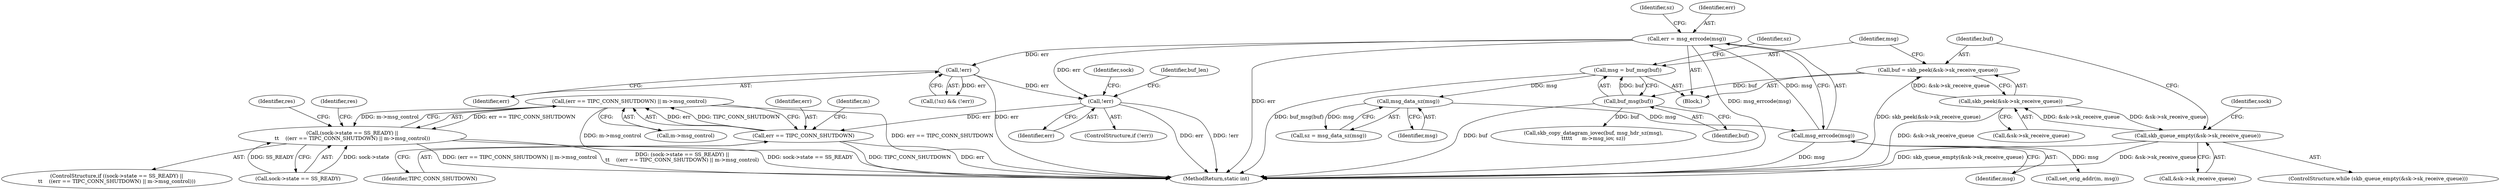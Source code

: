 digraph "0_linux_60085c3d009b0df252547adb336d1ccca5ce52ec@pointer" {
"1000297" [label="(Call,(err == TIPC_CONN_SHUTDOWN) || m->msg_control)"];
"1000298" [label="(Call,err == TIPC_CONN_SHUTDOWN)"];
"1000255" [label="(Call,!err)"];
"1000236" [label="(Call,!err)"];
"1000228" [label="(Call,err = msg_errcode(msg))"];
"1000230" [label="(Call,msg_errcode(msg))"];
"1000226" [label="(Call,msg_data_sz(msg))"];
"1000220" [label="(Call,msg = buf_msg(buf))"];
"1000222" [label="(Call,buf_msg(buf))"];
"1000213" [label="(Call,buf = skb_peek(&sk->sk_receive_queue))"];
"1000215" [label="(Call,skb_peek(&sk->sk_receive_queue))"];
"1000169" [label="(Call,skb_queue_empty(&sk->sk_receive_queue))"];
"1000291" [label="(Call,(sock->state == SS_READY) ||\n\t\t    ((err == TIPC_CONN_SHUTDOWN) || m->msg_control))"];
"1000242" [label="(Call,set_orig_addr(m, msg))"];
"1000224" [label="(Call,sz = msg_data_sz(msg))"];
"1000230" [label="(Call,msg_errcode(msg))"];
"1000301" [label="(Call,m->msg_control)"];
"1000178" [label="(Identifier,sock)"];
"1000237" [label="(Identifier,err)"];
"1000290" [label="(ControlStructure,if ((sock->state == SS_READY) ||\n\t\t    ((err == TIPC_CONN_SHUTDOWN) || m->msg_control)))"];
"1000228" [label="(Call,err = msg_errcode(msg))"];
"1000222" [label="(Call,buf_msg(buf))"];
"1000225" [label="(Identifier,sz)"];
"1000261" [label="(Identifier,buf_len)"];
"1000256" [label="(Identifier,err)"];
"1000223" [label="(Identifier,buf)"];
"1000213" [label="(Call,buf = skb_peek(&sk->sk_receive_queue))"];
"1000298" [label="(Call,err == TIPC_CONN_SHUTDOWN)"];
"1000233" [label="(Call,(!sz) && (!err))"];
"1000297" [label="(Call,(err == TIPC_CONN_SHUTDOWN) || m->msg_control)"];
"1000227" [label="(Identifier,msg)"];
"1000255" [label="(Call,!err)"];
"1000274" [label="(Call,skb_copy_datagram_iovec(buf, msg_hdr_sz(msg),\n\t\t\t\t\t      m->msg_iov, sz))"];
"1000169" [label="(Call,skb_queue_empty(&sk->sk_receive_queue))"];
"1000216" [label="(Call,&sk->sk_receive_queue)"];
"1000346" [label="(MethodReturn,static int)"];
"1000291" [label="(Call,(sock->state == SS_READY) ||\n\t\t    ((err == TIPC_CONN_SHUTDOWN) || m->msg_control))"];
"1000214" [label="(Identifier,buf)"];
"1000235" [label="(Identifier,sz)"];
"1000309" [label="(Identifier,res)"];
"1000229" [label="(Identifier,err)"];
"1000221" [label="(Identifier,msg)"];
"1000226" [label="(Call,msg_data_sz(msg))"];
"1000170" [label="(Call,&sk->sk_receive_queue)"];
"1000292" [label="(Call,sock->state == SS_READY)"];
"1000254" [label="(ControlStructure,if (!err))"];
"1000215" [label="(Call,skb_peek(&sk->sk_receive_queue))"];
"1000300" [label="(Identifier,TIPC_CONN_SHUTDOWN)"];
"1000220" [label="(Call,msg = buf_msg(buf))"];
"1000168" [label="(ControlStructure,while (skb_queue_empty(&sk->sk_receive_queue)))"];
"1000236" [label="(Call,!err)"];
"1000115" [label="(Block,)"];
"1000299" [label="(Identifier,err)"];
"1000302" [label="(Identifier,m)"];
"1000294" [label="(Identifier,sock)"];
"1000305" [label="(Identifier,res)"];
"1000231" [label="(Identifier,msg)"];
"1000297" -> "1000291"  [label="AST: "];
"1000297" -> "1000298"  [label="CFG: "];
"1000297" -> "1000301"  [label="CFG: "];
"1000298" -> "1000297"  [label="AST: "];
"1000301" -> "1000297"  [label="AST: "];
"1000291" -> "1000297"  [label="CFG: "];
"1000297" -> "1000346"  [label="DDG: err == TIPC_CONN_SHUTDOWN"];
"1000297" -> "1000346"  [label="DDG: m->msg_control"];
"1000297" -> "1000291"  [label="DDG: err == TIPC_CONN_SHUTDOWN"];
"1000297" -> "1000291"  [label="DDG: m->msg_control"];
"1000298" -> "1000297"  [label="DDG: err"];
"1000298" -> "1000297"  [label="DDG: TIPC_CONN_SHUTDOWN"];
"1000298" -> "1000300"  [label="CFG: "];
"1000299" -> "1000298"  [label="AST: "];
"1000300" -> "1000298"  [label="AST: "];
"1000302" -> "1000298"  [label="CFG: "];
"1000298" -> "1000346"  [label="DDG: err"];
"1000298" -> "1000346"  [label="DDG: TIPC_CONN_SHUTDOWN"];
"1000255" -> "1000298"  [label="DDG: err"];
"1000255" -> "1000254"  [label="AST: "];
"1000255" -> "1000256"  [label="CFG: "];
"1000256" -> "1000255"  [label="AST: "];
"1000261" -> "1000255"  [label="CFG: "];
"1000294" -> "1000255"  [label="CFG: "];
"1000255" -> "1000346"  [label="DDG: !err"];
"1000255" -> "1000346"  [label="DDG: err"];
"1000236" -> "1000255"  [label="DDG: err"];
"1000228" -> "1000255"  [label="DDG: err"];
"1000236" -> "1000233"  [label="AST: "];
"1000236" -> "1000237"  [label="CFG: "];
"1000237" -> "1000236"  [label="AST: "];
"1000233" -> "1000236"  [label="CFG: "];
"1000236" -> "1000346"  [label="DDG: err"];
"1000236" -> "1000233"  [label="DDG: err"];
"1000228" -> "1000236"  [label="DDG: err"];
"1000228" -> "1000115"  [label="AST: "];
"1000228" -> "1000230"  [label="CFG: "];
"1000229" -> "1000228"  [label="AST: "];
"1000230" -> "1000228"  [label="AST: "];
"1000235" -> "1000228"  [label="CFG: "];
"1000228" -> "1000346"  [label="DDG: err"];
"1000228" -> "1000346"  [label="DDG: msg_errcode(msg)"];
"1000230" -> "1000228"  [label="DDG: msg"];
"1000230" -> "1000231"  [label="CFG: "];
"1000231" -> "1000230"  [label="AST: "];
"1000230" -> "1000346"  [label="DDG: msg"];
"1000226" -> "1000230"  [label="DDG: msg"];
"1000230" -> "1000242"  [label="DDG: msg"];
"1000226" -> "1000224"  [label="AST: "];
"1000226" -> "1000227"  [label="CFG: "];
"1000227" -> "1000226"  [label="AST: "];
"1000224" -> "1000226"  [label="CFG: "];
"1000226" -> "1000224"  [label="DDG: msg"];
"1000220" -> "1000226"  [label="DDG: msg"];
"1000220" -> "1000115"  [label="AST: "];
"1000220" -> "1000222"  [label="CFG: "];
"1000221" -> "1000220"  [label="AST: "];
"1000222" -> "1000220"  [label="AST: "];
"1000225" -> "1000220"  [label="CFG: "];
"1000220" -> "1000346"  [label="DDG: buf_msg(buf)"];
"1000222" -> "1000220"  [label="DDG: buf"];
"1000222" -> "1000223"  [label="CFG: "];
"1000223" -> "1000222"  [label="AST: "];
"1000222" -> "1000346"  [label="DDG: buf"];
"1000213" -> "1000222"  [label="DDG: buf"];
"1000222" -> "1000274"  [label="DDG: buf"];
"1000213" -> "1000115"  [label="AST: "];
"1000213" -> "1000215"  [label="CFG: "];
"1000214" -> "1000213"  [label="AST: "];
"1000215" -> "1000213"  [label="AST: "];
"1000221" -> "1000213"  [label="CFG: "];
"1000213" -> "1000346"  [label="DDG: skb_peek(&sk->sk_receive_queue)"];
"1000215" -> "1000213"  [label="DDG: &sk->sk_receive_queue"];
"1000215" -> "1000216"  [label="CFG: "];
"1000216" -> "1000215"  [label="AST: "];
"1000215" -> "1000346"  [label="DDG: &sk->sk_receive_queue"];
"1000215" -> "1000169"  [label="DDG: &sk->sk_receive_queue"];
"1000169" -> "1000215"  [label="DDG: &sk->sk_receive_queue"];
"1000169" -> "1000168"  [label="AST: "];
"1000169" -> "1000170"  [label="CFG: "];
"1000170" -> "1000169"  [label="AST: "];
"1000178" -> "1000169"  [label="CFG: "];
"1000214" -> "1000169"  [label="CFG: "];
"1000169" -> "1000346"  [label="DDG: skb_queue_empty(&sk->sk_receive_queue)"];
"1000169" -> "1000346"  [label="DDG: &sk->sk_receive_queue"];
"1000291" -> "1000290"  [label="AST: "];
"1000291" -> "1000292"  [label="CFG: "];
"1000292" -> "1000291"  [label="AST: "];
"1000305" -> "1000291"  [label="CFG: "];
"1000309" -> "1000291"  [label="CFG: "];
"1000291" -> "1000346"  [label="DDG: (err == TIPC_CONN_SHUTDOWN) || m->msg_control"];
"1000291" -> "1000346"  [label="DDG: (sock->state == SS_READY) ||\n\t\t    ((err == TIPC_CONN_SHUTDOWN) || m->msg_control)"];
"1000291" -> "1000346"  [label="DDG: sock->state == SS_READY"];
"1000292" -> "1000291"  [label="DDG: sock->state"];
"1000292" -> "1000291"  [label="DDG: SS_READY"];
}
